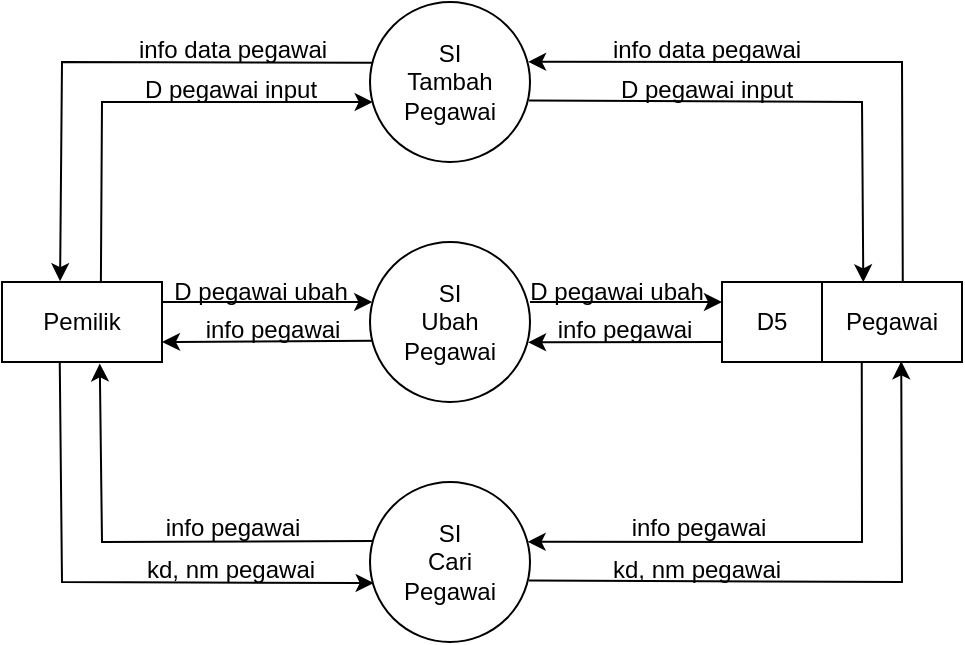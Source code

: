 <mxfile version="27.1.3">
  <diagram name="Halaman-1" id="n2_zF1zKRwBKk121WIfc">
    <mxGraphModel dx="905" dy="436" grid="1" gridSize="10" guides="1" tooltips="1" connect="1" arrows="1" fold="1" page="1" pageScale="1" pageWidth="827" pageHeight="1169" math="0" shadow="0">
      <root>
        <mxCell id="0" />
        <mxCell id="1" parent="0" />
        <mxCell id="01pQ-uQCz1l4PfMcZEVC-8" value="Pemilik" style="rounded=0;whiteSpace=wrap;html=1;" vertex="1" parent="1">
          <mxGeometry x="120" y="320" width="80" height="40" as="geometry" />
        </mxCell>
        <mxCell id="01pQ-uQCz1l4PfMcZEVC-9" value="SI&lt;div&gt;Ubah&lt;br&gt;&lt;div&gt;Pegawai&lt;/div&gt;&lt;/div&gt;" style="ellipse;whiteSpace=wrap;html=1;" vertex="1" parent="1">
          <mxGeometry x="304" y="300" width="80" height="80" as="geometry" />
        </mxCell>
        <mxCell id="01pQ-uQCz1l4PfMcZEVC-10" value="SI&lt;div&gt;Tambah&lt;br&gt;&lt;div&gt;Pegawai&lt;/div&gt;&lt;/div&gt;" style="ellipse;whiteSpace=wrap;html=1;" vertex="1" parent="1">
          <mxGeometry x="304" y="180" width="80" height="80" as="geometry" />
        </mxCell>
        <mxCell id="01pQ-uQCz1l4PfMcZEVC-11" value="SI&lt;div&gt;Cari&lt;br&gt;&lt;div&gt;Pegawai&lt;/div&gt;&lt;/div&gt;" style="ellipse;whiteSpace=wrap;html=1;" vertex="1" parent="1">
          <mxGeometry x="304" y="420" width="80" height="80" as="geometry" />
        </mxCell>
        <mxCell id="01pQ-uQCz1l4PfMcZEVC-12" value="" style="endArrow=classic;html=1;rounded=0;exitX=0.618;exitY=0.013;exitDx=0;exitDy=0;exitPerimeter=0;entryX=0.017;entryY=0.625;entryDx=0;entryDy=0;entryPerimeter=0;" edge="1" parent="1" source="01pQ-uQCz1l4PfMcZEVC-8" target="01pQ-uQCz1l4PfMcZEVC-10">
          <mxGeometry width="50" height="50" relative="1" as="geometry">
            <mxPoint x="220" y="310" as="sourcePoint" />
            <mxPoint x="270" y="260" as="targetPoint" />
            <Array as="points">
              <mxPoint x="170" y="230" />
            </Array>
          </mxGeometry>
        </mxCell>
        <mxCell id="01pQ-uQCz1l4PfMcZEVC-13" value="" style="endArrow=classic;html=1;rounded=0;entryX=0.363;entryY=-0.01;entryDx=0;entryDy=0;entryPerimeter=0;exitX=0.014;exitY=0.379;exitDx=0;exitDy=0;exitPerimeter=0;" edge="1" parent="1" source="01pQ-uQCz1l4PfMcZEVC-10" target="01pQ-uQCz1l4PfMcZEVC-8">
          <mxGeometry width="50" height="50" relative="1" as="geometry">
            <mxPoint x="240" y="300" as="sourcePoint" />
            <mxPoint x="290" y="250" as="targetPoint" />
            <Array as="points">
              <mxPoint x="150" y="210" />
            </Array>
          </mxGeometry>
        </mxCell>
        <mxCell id="01pQ-uQCz1l4PfMcZEVC-14" value="D pegawai input" style="text;html=1;align=center;verticalAlign=middle;resizable=0;points=[];autosize=1;strokeColor=none;fillColor=none;" vertex="1" parent="1">
          <mxGeometry x="179" y="209" width="110" height="30" as="geometry" />
        </mxCell>
        <mxCell id="01pQ-uQCz1l4PfMcZEVC-15" value="info data pegawai" style="text;html=1;align=center;verticalAlign=middle;resizable=0;points=[];autosize=1;strokeColor=none;fillColor=none;" vertex="1" parent="1">
          <mxGeometry x="175" y="189" width="120" height="30" as="geometry" />
        </mxCell>
        <mxCell id="01pQ-uQCz1l4PfMcZEVC-16" value="Pegawai" style="rounded=0;whiteSpace=wrap;html=1;" vertex="1" parent="1">
          <mxGeometry x="530" y="320" width="70" height="40" as="geometry" />
        </mxCell>
        <mxCell id="01pQ-uQCz1l4PfMcZEVC-17" value="D5" style="rounded=0;whiteSpace=wrap;html=1;" vertex="1" parent="1">
          <mxGeometry x="480" y="320" width="50" height="40" as="geometry" />
        </mxCell>
        <mxCell id="01pQ-uQCz1l4PfMcZEVC-18" value="" style="endArrow=classic;html=1;rounded=0;exitX=0.994;exitY=0.615;exitDx=0;exitDy=0;exitPerimeter=0;entryX=0.295;entryY=0.004;entryDx=0;entryDy=0;entryPerimeter=0;" edge="1" parent="1" source="01pQ-uQCz1l4PfMcZEVC-10" target="01pQ-uQCz1l4PfMcZEVC-16">
          <mxGeometry width="50" height="50" relative="1" as="geometry">
            <mxPoint x="400" y="229" as="sourcePoint" />
            <mxPoint x="520" y="310" as="targetPoint" />
            <Array as="points">
              <mxPoint x="550" y="230" />
            </Array>
          </mxGeometry>
        </mxCell>
        <mxCell id="01pQ-uQCz1l4PfMcZEVC-19" value="" style="endArrow=classic;html=1;rounded=0;entryX=0.988;entryY=0.374;entryDx=0;entryDy=0;entryPerimeter=0;exitX=0.577;exitY=0.001;exitDx=0;exitDy=0;exitPerimeter=0;" edge="1" parent="1" source="01pQ-uQCz1l4PfMcZEVC-16" target="01pQ-uQCz1l4PfMcZEVC-10">
          <mxGeometry width="50" height="50" relative="1" as="geometry">
            <mxPoint x="560" y="310" as="sourcePoint" />
            <mxPoint x="460" y="230" as="targetPoint" />
            <Array as="points">
              <mxPoint x="570" y="210" />
            </Array>
          </mxGeometry>
        </mxCell>
        <mxCell id="01pQ-uQCz1l4PfMcZEVC-20" value="D pegawai input" style="text;html=1;align=center;verticalAlign=middle;resizable=0;points=[];autosize=1;strokeColor=none;fillColor=none;" vertex="1" parent="1">
          <mxGeometry x="417" y="209" width="110" height="30" as="geometry" />
        </mxCell>
        <mxCell id="01pQ-uQCz1l4PfMcZEVC-21" value="info data pegawai" style="text;html=1;align=center;verticalAlign=middle;resizable=0;points=[];autosize=1;strokeColor=none;fillColor=none;" vertex="1" parent="1">
          <mxGeometry x="412" y="189" width="120" height="30" as="geometry" />
        </mxCell>
        <mxCell id="01pQ-uQCz1l4PfMcZEVC-22" value="" style="endArrow=classic;html=1;rounded=0;exitX=1;exitY=0.25;exitDx=0;exitDy=0;entryX=0.014;entryY=0.375;entryDx=0;entryDy=0;entryPerimeter=0;" edge="1" parent="1" source="01pQ-uQCz1l4PfMcZEVC-8" target="01pQ-uQCz1l4PfMcZEVC-9">
          <mxGeometry width="50" height="50" relative="1" as="geometry">
            <mxPoint x="260" y="380" as="sourcePoint" />
            <mxPoint x="290" y="330" as="targetPoint" />
          </mxGeometry>
        </mxCell>
        <mxCell id="01pQ-uQCz1l4PfMcZEVC-23" value="" style="endArrow=classic;html=1;rounded=0;exitX=1;exitY=0.25;exitDx=0;exitDy=0;entryX=0;entryY=0.25;entryDx=0;entryDy=0;" edge="1" parent="1" target="01pQ-uQCz1l4PfMcZEVC-17">
          <mxGeometry width="50" height="50" relative="1" as="geometry">
            <mxPoint x="384" y="330" as="sourcePoint" />
            <mxPoint x="489" y="330" as="targetPoint" />
          </mxGeometry>
        </mxCell>
        <mxCell id="01pQ-uQCz1l4PfMcZEVC-24" value="" style="endArrow=classic;html=1;rounded=0;exitX=0.012;exitY=0.617;exitDx=0;exitDy=0;entryX=1;entryY=0.75;entryDx=0;entryDy=0;exitPerimeter=0;" edge="1" parent="1" source="01pQ-uQCz1l4PfMcZEVC-9" target="01pQ-uQCz1l4PfMcZEVC-8">
          <mxGeometry width="50" height="50" relative="1" as="geometry">
            <mxPoint x="394" y="340" as="sourcePoint" />
            <mxPoint x="490" y="340" as="targetPoint" />
          </mxGeometry>
        </mxCell>
        <mxCell id="01pQ-uQCz1l4PfMcZEVC-25" value="" style="endArrow=classic;html=1;rounded=0;exitX=0.012;exitY=0.617;exitDx=0;exitDy=0;exitPerimeter=0;entryX=0.988;entryY=0.627;entryDx=0;entryDy=0;entryPerimeter=0;" edge="1" parent="1" target="01pQ-uQCz1l4PfMcZEVC-9">
          <mxGeometry width="50" height="50" relative="1" as="geometry">
            <mxPoint x="480" y="350" as="sourcePoint" />
            <mxPoint x="390" y="370" as="targetPoint" />
          </mxGeometry>
        </mxCell>
        <mxCell id="01pQ-uQCz1l4PfMcZEVC-26" value="" style="endArrow=classic;html=1;rounded=0;exitX=0.361;exitY=1.01;exitDx=0;exitDy=0;exitPerimeter=0;entryX=0.023;entryY=0.632;entryDx=0;entryDy=0;entryPerimeter=0;" edge="1" parent="1" source="01pQ-uQCz1l4PfMcZEVC-8" target="01pQ-uQCz1l4PfMcZEVC-11">
          <mxGeometry width="50" height="50" relative="1" as="geometry">
            <mxPoint x="160" y="420" as="sourcePoint" />
            <mxPoint x="210" y="370" as="targetPoint" />
            <Array as="points">
              <mxPoint x="150" y="470" />
            </Array>
          </mxGeometry>
        </mxCell>
        <mxCell id="01pQ-uQCz1l4PfMcZEVC-27" value="" style="endArrow=classic;html=1;rounded=0;entryX=0.611;entryY=1.018;entryDx=0;entryDy=0;entryPerimeter=0;exitX=0.014;exitY=0.369;exitDx=0;exitDy=0;exitPerimeter=0;" edge="1" parent="1" source="01pQ-uQCz1l4PfMcZEVC-11" target="01pQ-uQCz1l4PfMcZEVC-8">
          <mxGeometry width="50" height="50" relative="1" as="geometry">
            <mxPoint x="280" y="430" as="sourcePoint" />
            <mxPoint x="330" y="380" as="targetPoint" />
            <Array as="points">
              <mxPoint x="170" y="450" />
            </Array>
          </mxGeometry>
        </mxCell>
        <mxCell id="01pQ-uQCz1l4PfMcZEVC-28" value="" style="endArrow=classic;html=1;rounded=0;exitX=0.993;exitY=0.615;exitDx=0;exitDy=0;exitPerimeter=0;entryX=0.566;entryY=0.991;entryDx=0;entryDy=0;entryPerimeter=0;" edge="1" parent="1" source="01pQ-uQCz1l4PfMcZEVC-11" target="01pQ-uQCz1l4PfMcZEVC-16">
          <mxGeometry width="50" height="50" relative="1" as="geometry">
            <mxPoint x="490" y="460" as="sourcePoint" />
            <mxPoint x="580" y="370" as="targetPoint" />
            <Array as="points">
              <mxPoint x="570" y="470" />
            </Array>
          </mxGeometry>
        </mxCell>
        <mxCell id="01pQ-uQCz1l4PfMcZEVC-29" value="" style="endArrow=classic;html=1;rounded=0;entryX=0.985;entryY=0.374;entryDx=0;entryDy=0;entryPerimeter=0;exitX=0.284;exitY=1.001;exitDx=0;exitDy=0;exitPerimeter=0;" edge="1" parent="1" source="01pQ-uQCz1l4PfMcZEVC-16" target="01pQ-uQCz1l4PfMcZEVC-11">
          <mxGeometry width="50" height="50" relative="1" as="geometry">
            <mxPoint x="540" y="380" as="sourcePoint" />
            <mxPoint x="470" y="380" as="targetPoint" />
            <Array as="points">
              <mxPoint x="550" y="450" />
            </Array>
          </mxGeometry>
        </mxCell>
        <mxCell id="01pQ-uQCz1l4PfMcZEVC-30" value="D pegawai ubah" style="text;html=1;align=center;verticalAlign=middle;resizable=0;points=[];autosize=1;strokeColor=none;fillColor=none;" vertex="1" parent="1">
          <mxGeometry x="194" y="310" width="110" height="30" as="geometry" />
        </mxCell>
        <mxCell id="01pQ-uQCz1l4PfMcZEVC-31" value="info pegawai" style="text;html=1;align=center;verticalAlign=middle;resizable=0;points=[];autosize=1;strokeColor=none;fillColor=none;" vertex="1" parent="1">
          <mxGeometry x="210" y="329" width="90" height="30" as="geometry" />
        </mxCell>
        <mxCell id="01pQ-uQCz1l4PfMcZEVC-32" value="D pegawai ubah" style="text;html=1;align=center;verticalAlign=middle;resizable=0;points=[];autosize=1;strokeColor=none;fillColor=none;" vertex="1" parent="1">
          <mxGeometry x="372" y="310" width="110" height="30" as="geometry" />
        </mxCell>
        <mxCell id="01pQ-uQCz1l4PfMcZEVC-33" value="info pegawai" style="text;html=1;align=center;verticalAlign=middle;resizable=0;points=[];autosize=1;strokeColor=none;fillColor=none;" vertex="1" parent="1">
          <mxGeometry x="386" y="329" width="90" height="30" as="geometry" />
        </mxCell>
        <mxCell id="01pQ-uQCz1l4PfMcZEVC-34" value="info pegawai" style="text;html=1;align=center;verticalAlign=middle;resizable=0;points=[];autosize=1;strokeColor=none;fillColor=none;" vertex="1" parent="1">
          <mxGeometry x="190" y="428" width="90" height="30" as="geometry" />
        </mxCell>
        <mxCell id="01pQ-uQCz1l4PfMcZEVC-35" value="kd, nm pegawai" style="text;html=1;align=center;verticalAlign=middle;resizable=0;points=[];autosize=1;strokeColor=none;fillColor=none;" vertex="1" parent="1">
          <mxGeometry x="179" y="449" width="110" height="30" as="geometry" />
        </mxCell>
        <mxCell id="01pQ-uQCz1l4PfMcZEVC-36" value="info pegawai" style="text;html=1;align=center;verticalAlign=middle;resizable=0;points=[];autosize=1;strokeColor=none;fillColor=none;" vertex="1" parent="1">
          <mxGeometry x="423" y="428" width="90" height="30" as="geometry" />
        </mxCell>
        <mxCell id="01pQ-uQCz1l4PfMcZEVC-37" value="kd, nm pegawai" style="text;html=1;align=center;verticalAlign=middle;resizable=0;points=[];autosize=1;strokeColor=none;fillColor=none;" vertex="1" parent="1">
          <mxGeometry x="412" y="449" width="110" height="30" as="geometry" />
        </mxCell>
      </root>
    </mxGraphModel>
  </diagram>
</mxfile>
